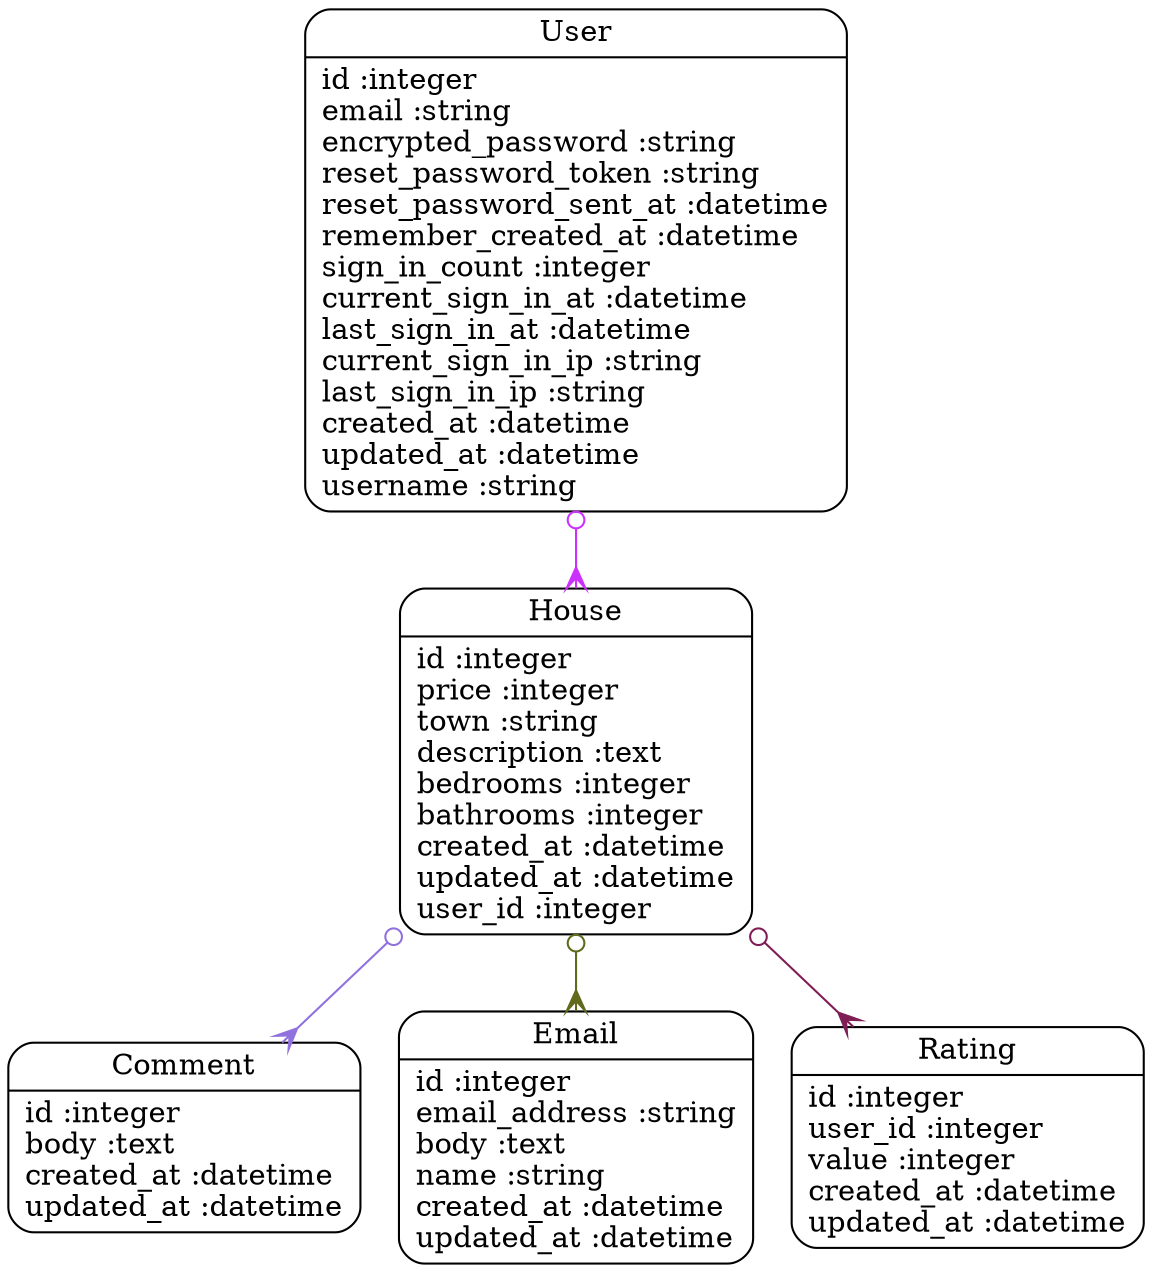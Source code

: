 digraph models_diagram {
	graph[overlap=false, splines=true]
	"Comment" [shape=Mrecord, label="{Comment|id :integer\lbody :text\lcreated_at :datetime\lupdated_at :datetime\l}"]
	"Email" [shape=Mrecord, label="{Email|id :integer\lemail_address :string\lbody :text\lname :string\lcreated_at :datetime\lupdated_at :datetime\l}"]
	"House" [shape=Mrecord, label="{House|id :integer\lprice :integer\ltown :string\ldescription :text\lbedrooms :integer\lbathrooms :integer\lcreated_at :datetime\lupdated_at :datetime\luser_id :integer\l}"]
	"Rating" [shape=Mrecord, label="{Rating|id :integer\luser_id :integer\lvalue :integer\lcreated_at :datetime\lupdated_at :datetime\l}"]
	"User" [shape=Mrecord, label="{User|id :integer\lemail :string\lencrypted_password :string\lreset_password_token :string\lreset_password_sent_at :datetime\lremember_created_at :datetime\lsign_in_count :integer\lcurrent_sign_in_at :datetime\llast_sign_in_at :datetime\lcurrent_sign_in_ip :string\llast_sign_in_ip :string\lcreated_at :datetime\lupdated_at :datetime\lusername :string\l}"]
	"House" -> "Comment" [arrowtail=odot, arrowhead=crow, dir=both color="#9071DD"]
	"House" -> "Email" [arrowtail=odot, arrowhead=crow, dir=both color="#616A1C"]
	"House" -> "Rating" [arrowtail=odot, arrowhead=crow, dir=both color="#7F1D55"]
	"User" -> "House" [arrowtail=odot, arrowhead=crow, dir=both color="#CC30FC"]
}
